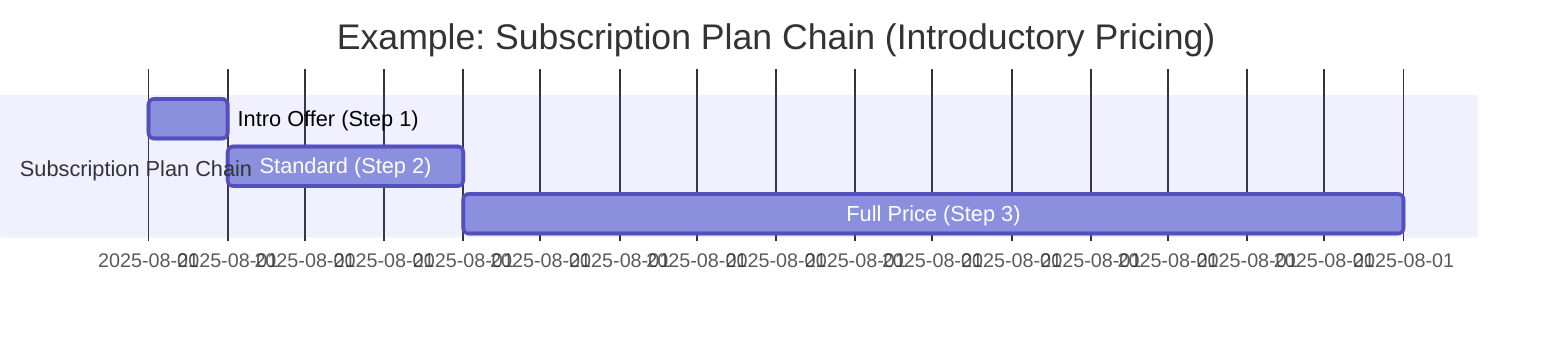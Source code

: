 gantt
title Example: Subscription Plan Chain (Introductory Pricing)

section Subscription Plan Chain
Intro Offer (Step 1)        :a1, 2025-08-01, 1m
Standard (Step 2)           :a2, after a1, 3m
Full Price (Step 3)         :a3, after a2, 12m